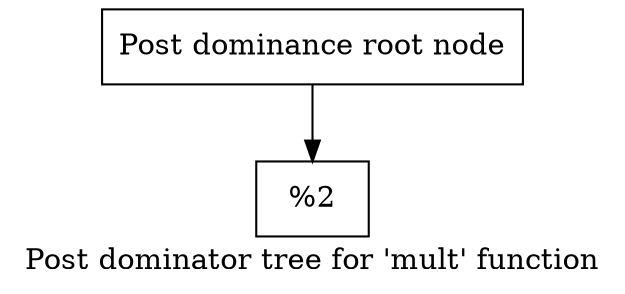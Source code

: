 digraph "Post dominator tree for 'mult' function" {
	label="Post dominator tree for 'mult' function";

	Node0x562b43377990 [shape=record,label="{Post dominance root node}"];
	Node0x562b43377990 -> Node0x562b43377ac0;
	Node0x562b43377ac0 [shape=record,label="{%2 }"];
}
